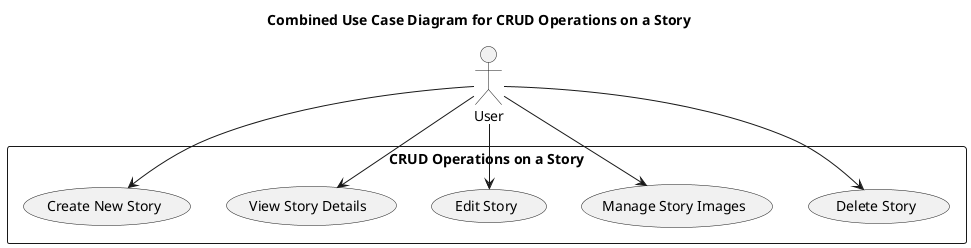 @startuml CRUD Operations for a Story
title Combined Use Case Diagram for CRUD Operations on a Story

actor User as U
rectangle "CRUD Operations on a Story" {
    usecase "Delete Story" as Delete
    usecase "Manage Story Images" as Manage
    usecase "Edit Story" as Edit
    usecase "View Story Details" as View
    usecase "Create New Story" as Create
    U --> View
    U --> Create
    U --> Edit
    U --> Manage
    U --> Delete
}
@enduml